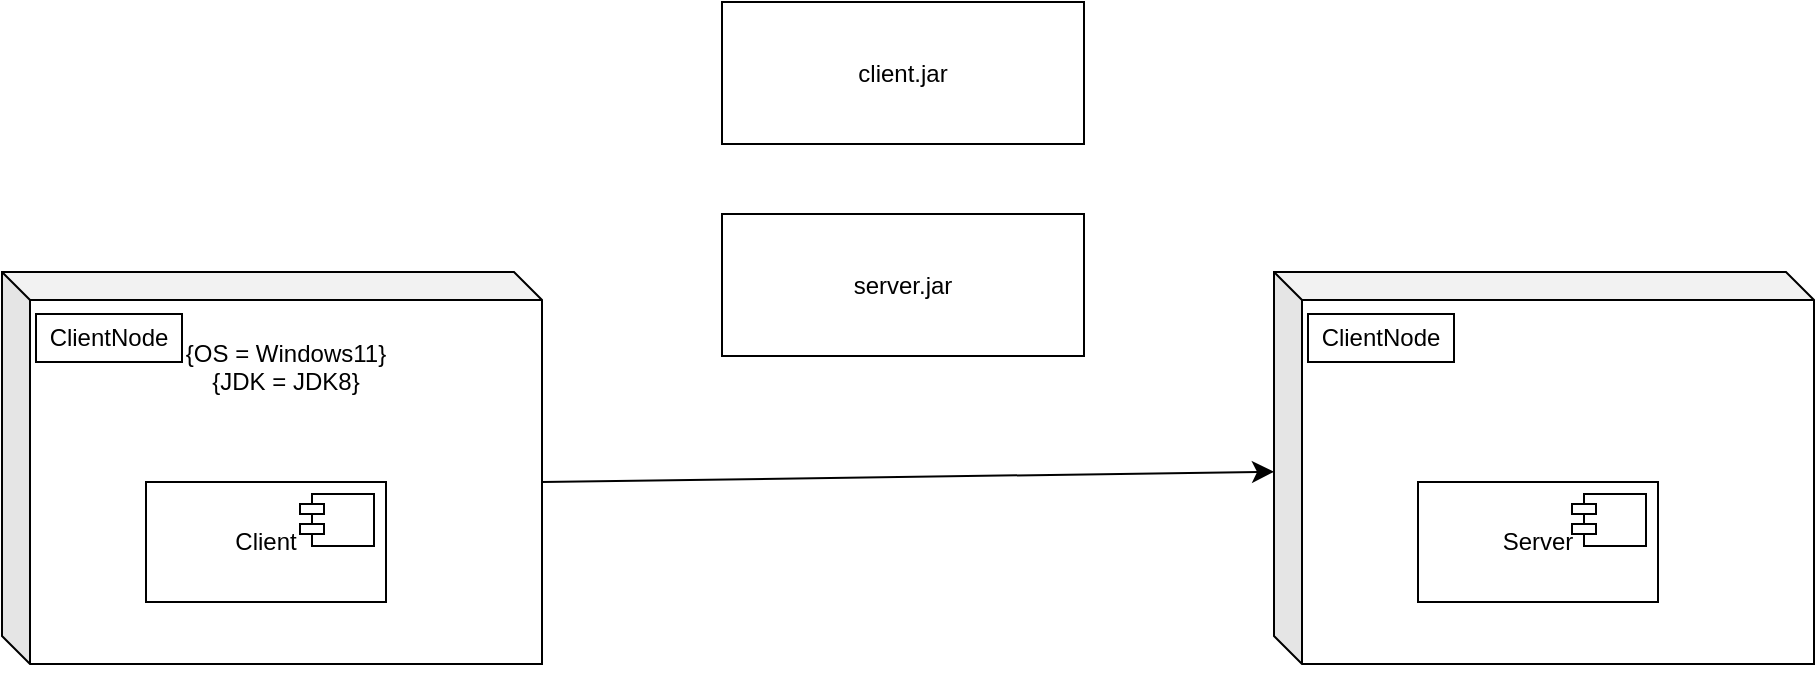 <mxfile version="26.2.13">
  <diagram name="第 1 页" id="5ucsYwj3SnN44tPSwUXi">
    <mxGraphModel dx="1396" dy="626" grid="0" gridSize="10" guides="1" tooltips="1" connect="1" arrows="1" fold="1" page="0" pageScale="1" pageWidth="827" pageHeight="1169" math="0" shadow="0">
      <root>
        <mxCell id="0" />
        <mxCell id="1" parent="0" />
        <mxCell id="8Ng2_gHRUkk_NrEnLLzG-13" style="edgeStyle=none;curved=1;rounded=0;orthogonalLoop=1;jettySize=auto;html=1;exitX=0;exitY=0;exitDx=270;exitDy=105;exitPerimeter=0;fontSize=12;startSize=8;endSize=8;" edge="1" parent="1" source="8Ng2_gHRUkk_NrEnLLzG-1" target="8Ng2_gHRUkk_NrEnLLzG-6">
          <mxGeometry relative="1" as="geometry" />
        </mxCell>
        <mxCell id="8Ng2_gHRUkk_NrEnLLzG-1" value="&lt;div&gt;&lt;br&gt;&lt;/div&gt;&lt;div&gt;&lt;br&gt;&lt;/div&gt;&lt;div&gt;{OS = Windows11}&lt;/div&gt;&lt;div&gt;{JDK = JDK8}&lt;/div&gt;&lt;div&gt;&lt;br&gt;&lt;/div&gt;&lt;div&gt;&lt;br&gt;&lt;/div&gt;&lt;div&gt;&lt;br&gt;&lt;/div&gt;&lt;div&gt;&lt;br&gt;&lt;/div&gt;&lt;div&gt;&lt;br&gt;&lt;/div&gt;&lt;div&gt;&lt;br&gt;&lt;/div&gt;&lt;div&gt;&lt;br&gt;&lt;/div&gt;&lt;div&gt;&lt;br&gt;&lt;/div&gt;&lt;div&gt;&lt;br&gt;&lt;/div&gt;&lt;div&gt;&lt;br&gt;&lt;/div&gt;" style="shape=cube;whiteSpace=wrap;html=1;boundedLbl=1;backgroundOutline=1;darkOpacity=0.05;darkOpacity2=0.1;size=14;" vertex="1" parent="1">
          <mxGeometry x="-90" y="166" width="270" height="196" as="geometry" />
        </mxCell>
        <UserObject label="Client" treeRoot="1" id="8Ng2_gHRUkk_NrEnLLzG-3">
          <mxCell style="whiteSpace=wrap;html=1;align=center;treeFolding=1;treeMoving=1;newEdgeStyle={&quot;edgeStyle&quot;:&quot;elbowEdgeStyle&quot;,&quot;startArrow&quot;:&quot;none&quot;,&quot;endArrow&quot;:&quot;none&quot;};" vertex="1" parent="1">
            <mxGeometry x="-18" y="271" width="120" height="60" as="geometry" />
          </mxCell>
        </UserObject>
        <mxCell id="8Ng2_gHRUkk_NrEnLLzG-4" value="" style="shape=module;align=left;spacingLeft=20;align=center;verticalAlign=top;whiteSpace=wrap;html=1;jettyWidth=12;jettyHeight=5;" vertex="1" parent="1">
          <mxGeometry x="59" y="277" width="37" height="26" as="geometry" />
        </mxCell>
        <mxCell id="8Ng2_gHRUkk_NrEnLLzG-5" value="ClientNode" style="html=1;whiteSpace=wrap;" vertex="1" parent="1">
          <mxGeometry x="-73" y="187" width="73" height="24" as="geometry" />
        </mxCell>
        <mxCell id="8Ng2_gHRUkk_NrEnLLzG-6" value="&lt;div&gt;&lt;br&gt;&lt;/div&gt;" style="shape=cube;whiteSpace=wrap;html=1;boundedLbl=1;backgroundOutline=1;darkOpacity=0.05;darkOpacity2=0.1;size=14;" vertex="1" parent="1">
          <mxGeometry x="546" y="166" width="270" height="196" as="geometry" />
        </mxCell>
        <UserObject label="Server" treeRoot="1" id="8Ng2_gHRUkk_NrEnLLzG-7">
          <mxCell style="whiteSpace=wrap;html=1;align=center;treeFolding=1;treeMoving=1;newEdgeStyle={&quot;edgeStyle&quot;:&quot;elbowEdgeStyle&quot;,&quot;startArrow&quot;:&quot;none&quot;,&quot;endArrow&quot;:&quot;none&quot;};" vertex="1" parent="1">
            <mxGeometry x="618" y="271" width="120" height="60" as="geometry" />
          </mxCell>
        </UserObject>
        <mxCell id="8Ng2_gHRUkk_NrEnLLzG-8" value="" style="shape=module;align=left;spacingLeft=20;align=center;verticalAlign=top;whiteSpace=wrap;html=1;jettyWidth=12;jettyHeight=5;" vertex="1" parent="1">
          <mxGeometry x="695" y="277" width="37" height="26" as="geometry" />
        </mxCell>
        <mxCell id="8Ng2_gHRUkk_NrEnLLzG-9" value="ClientNode" style="html=1;whiteSpace=wrap;" vertex="1" parent="1">
          <mxGeometry x="563" y="187" width="73" height="24" as="geometry" />
        </mxCell>
        <mxCell id="8Ng2_gHRUkk_NrEnLLzG-14" value="client.jar" style="html=1;whiteSpace=wrap;" vertex="1" parent="1">
          <mxGeometry x="270" y="31" width="181" height="71" as="geometry" />
        </mxCell>
        <mxCell id="8Ng2_gHRUkk_NrEnLLzG-15" value="server.jar" style="html=1;whiteSpace=wrap;" vertex="1" parent="1">
          <mxGeometry x="270" y="137" width="181" height="71" as="geometry" />
        </mxCell>
      </root>
    </mxGraphModel>
  </diagram>
</mxfile>
